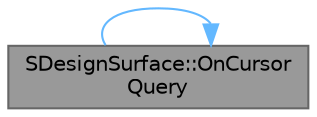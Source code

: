 digraph "SDesignSurface::OnCursorQuery"
{
 // INTERACTIVE_SVG=YES
 // LATEX_PDF_SIZE
  bgcolor="transparent";
  edge [fontname=Helvetica,fontsize=10,labelfontname=Helvetica,labelfontsize=10];
  node [fontname=Helvetica,fontsize=10,shape=box,height=0.2,width=0.4];
  rankdir="RL";
  Node1 [id="Node000001",label="SDesignSurface::OnCursor\lQuery",height=0.2,width=0.4,color="gray40", fillcolor="grey60", style="filled", fontcolor="black",tooltip="The system asks each widget under the mouse to provide a cursor."];
  Node1 -> Node1 [id="edge1_Node000001_Node000001",dir="back",color="steelblue1",style="solid",tooltip=" "];
}
